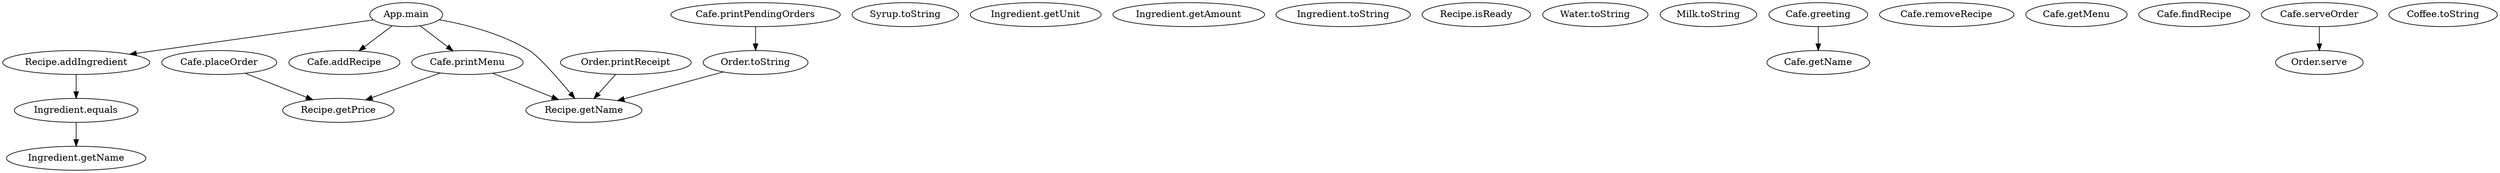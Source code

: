 digraph Cafe {
"App.main" [label="App.main"];
"Recipe.addIngredient" [label="Recipe.addIngredient"];
"Cafe.addRecipe" [label="Cafe.addRecipe"];
"Recipe.getName" [label="Recipe.getName"];
"Cafe.printMenu" [label="Cafe.printMenu"];
"Syrup.toString" [label="Syrup.toString"];
"Ingredient.getName" [label="Ingredient.getName"];
"Ingredient.getUnit" [label="Ingredient.getUnit"];
"Ingredient.getAmount" [label="Ingredient.getAmount"];
"Ingredient.toString" [label="Ingredient.toString"];
"Ingredient.equals" [label="Ingredient.equals"];
"Recipe.getPrice" [label="Recipe.getPrice"];
"Recipe.isReady" [label="Recipe.isReady"];
"Water.toString" [label="Water.toString"];
"Milk.toString" [label="Milk.toString"];
"Cafe.greeting" [label="Cafe.greeting"];
"Cafe.getName" [label="Cafe.getName"];
"Cafe.removeRecipe" [label="Cafe.removeRecipe"];
"Cafe.getMenu" [label="Cafe.getMenu"];
"Cafe.printPendingOrders" [label="Cafe.printPendingOrders"];
"Order.toString" [label="Order.toString"];
"Cafe.placeOrder" [label="Cafe.placeOrder"];
"Cafe.findRecipe" [label="Cafe.findRecipe"];
"Cafe.serveOrder" [label="Cafe.serveOrder"];
"Order.serve" [label="Order.serve"];
"Coffee.toString" [label="Coffee.toString"];
"Order.printReceipt" [label="Order.printReceipt"];
"App.main" -> "Recipe.addIngredient";
"App.main" -> "Cafe.addRecipe";
"App.main" -> "Recipe.getName";
"App.main" -> "Cafe.printMenu";
"Recipe.addIngredient" -> "Ingredient.equals";
"Cafe.printMenu" -> "Recipe.getName";
"Cafe.printMenu" -> "Recipe.getPrice";
"Ingredient.equals" -> "Ingredient.getName";
"Cafe.greeting" -> "Cafe.getName";
"Cafe.printPendingOrders" -> "Order.toString";
"Order.toString" -> "Recipe.getName";
"Cafe.placeOrder" -> "Recipe.getPrice";
"Cafe.serveOrder" -> "Order.serve";
"Order.printReceipt" -> "Recipe.getName";
}
